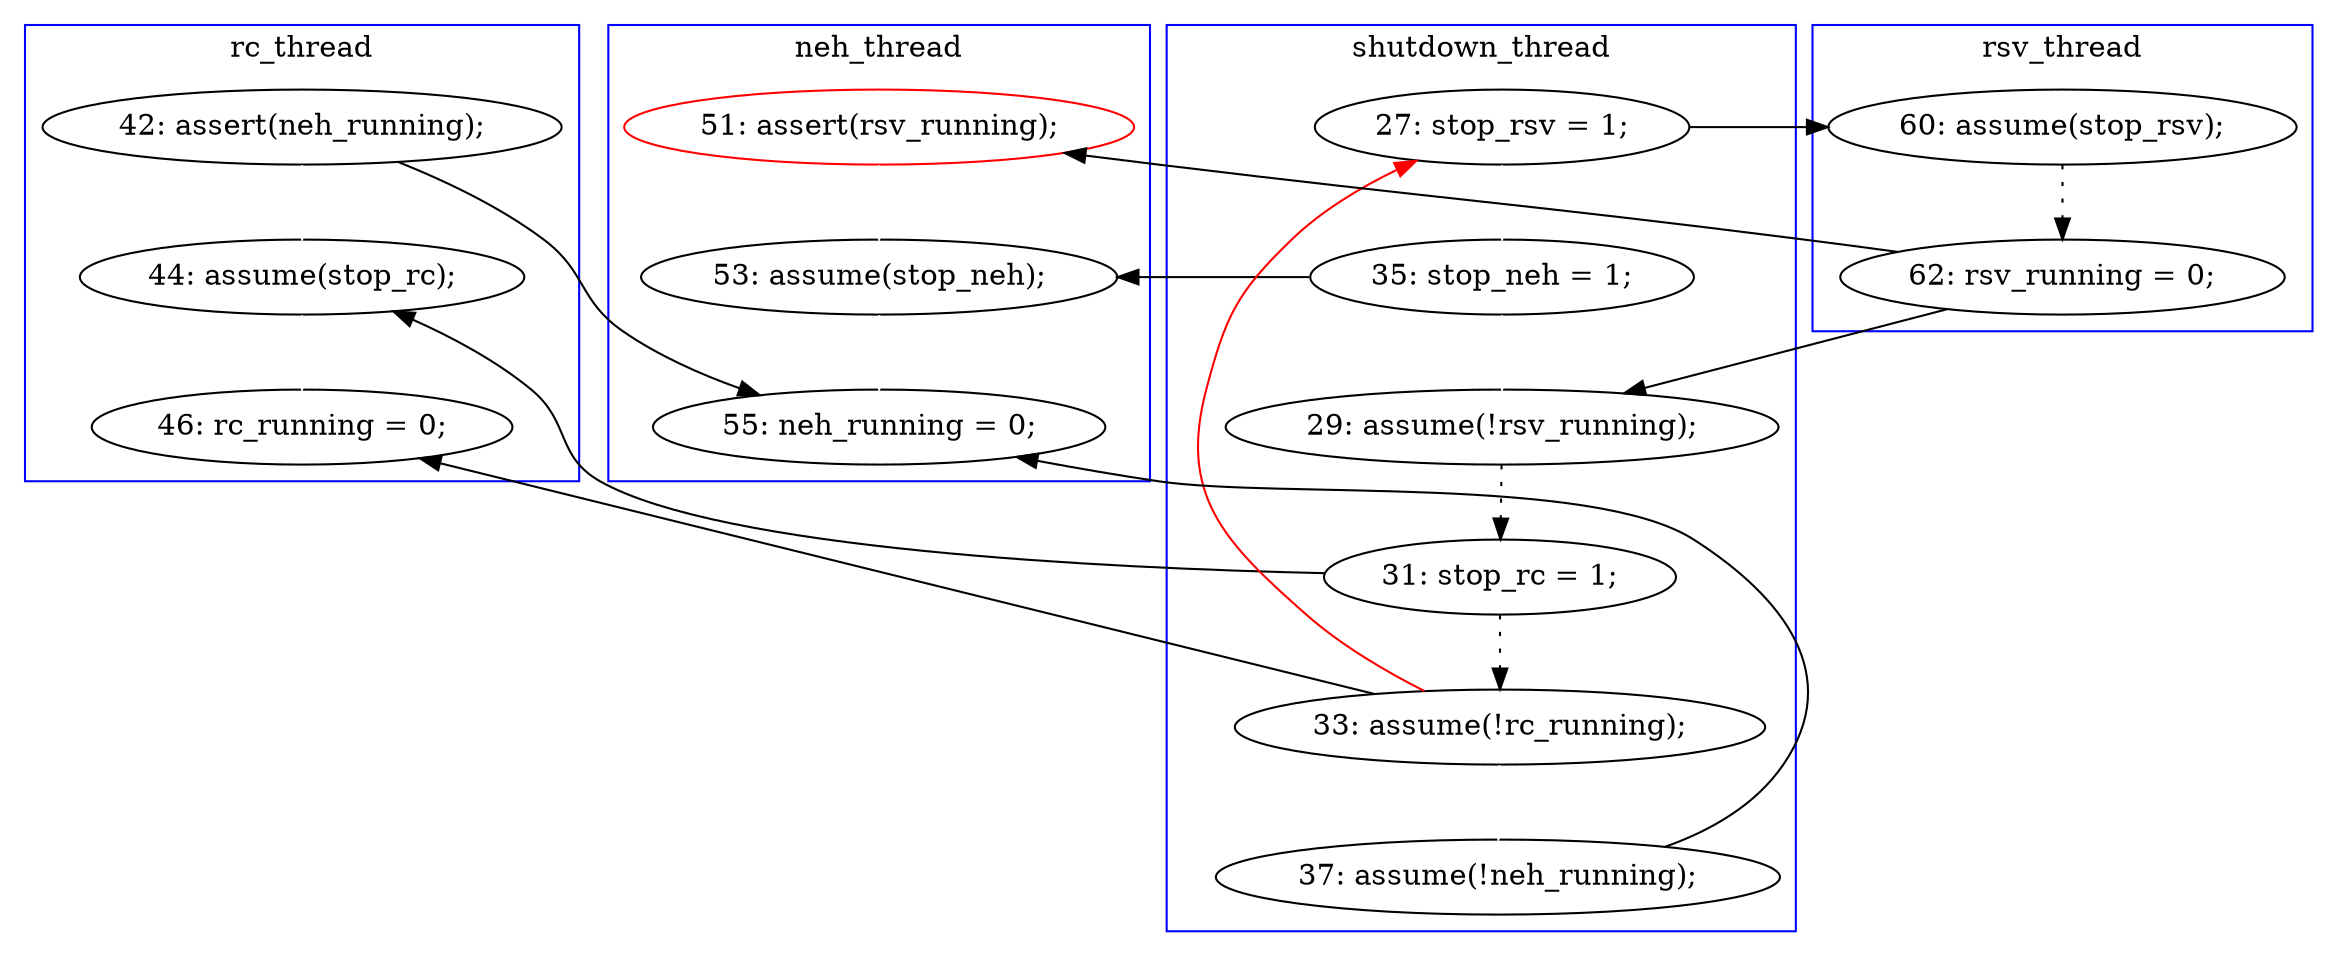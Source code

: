 digraph Counterexample {
	14 -> 39 [color = black, style = solid, constraint = false]
	24 -> 30 [color = black, style = solid, constraint = false]
	12 -> 38 [color = black, style = solid, constraint = false]
	14 -> 30 [color = white, style = solid]
	30 -> 34 [color = white, style = solid]
	25 -> 10 [color = red, style = solid, constraint = false]
	24 -> 25 [color = black, style = dotted]
	22 -> 24 [color = black, style = dotted]
	12 -> 22 [color = white, style = solid]
	21 -> 23 [color = black, style = solid, constraint = false]
	10 -> 19 [color = black, style = solid, constraint = false]
	25 -> 26 [color = white, style = solid]
	19 -> 21 [color = black, style = dotted]
	23 -> 38 [color = white, style = solid]
	25 -> 34 [color = black, style = solid, constraint = false]
	10 -> 12 [color = white, style = solid]
	38 -> 39 [color = white, style = solid]
	21 -> 22 [color = black, style = solid, constraint = false]
	26 -> 39 [color = black, style = solid, constraint = false]
	subgraph cluster2 {
		label = rc_thread
		color = blue
		14  [label = "42: assert(neh_running);"]
		34  [label = "46: rc_running = 0;"]
		30  [label = "44: assume(stop_rc);"]
	}
	subgraph cluster3 {
		label = neh_thread
		color = blue
		38  [label = "53: assume(stop_neh);"]
		23  [label = "51: assert(rsv_running);", color = red]
		39  [label = "55: neh_running = 0;"]
	}
	subgraph cluster4 {
		label = rsv_thread
		color = blue
		19  [label = "60: assume(stop_rsv);"]
		21  [label = "62: rsv_running = 0;"]
	}
	subgraph cluster1 {
		label = shutdown_thread
		color = blue
		12  [label = "35: stop_neh = 1;"]
		22  [label = "29: assume(!rsv_running);"]
		24  [label = "31: stop_rc = 1;"]
		10  [label = "27: stop_rsv = 1;"]
		25  [label = "33: assume(!rc_running);"]
		26  [label = "37: assume(!neh_running);"]
	}
}